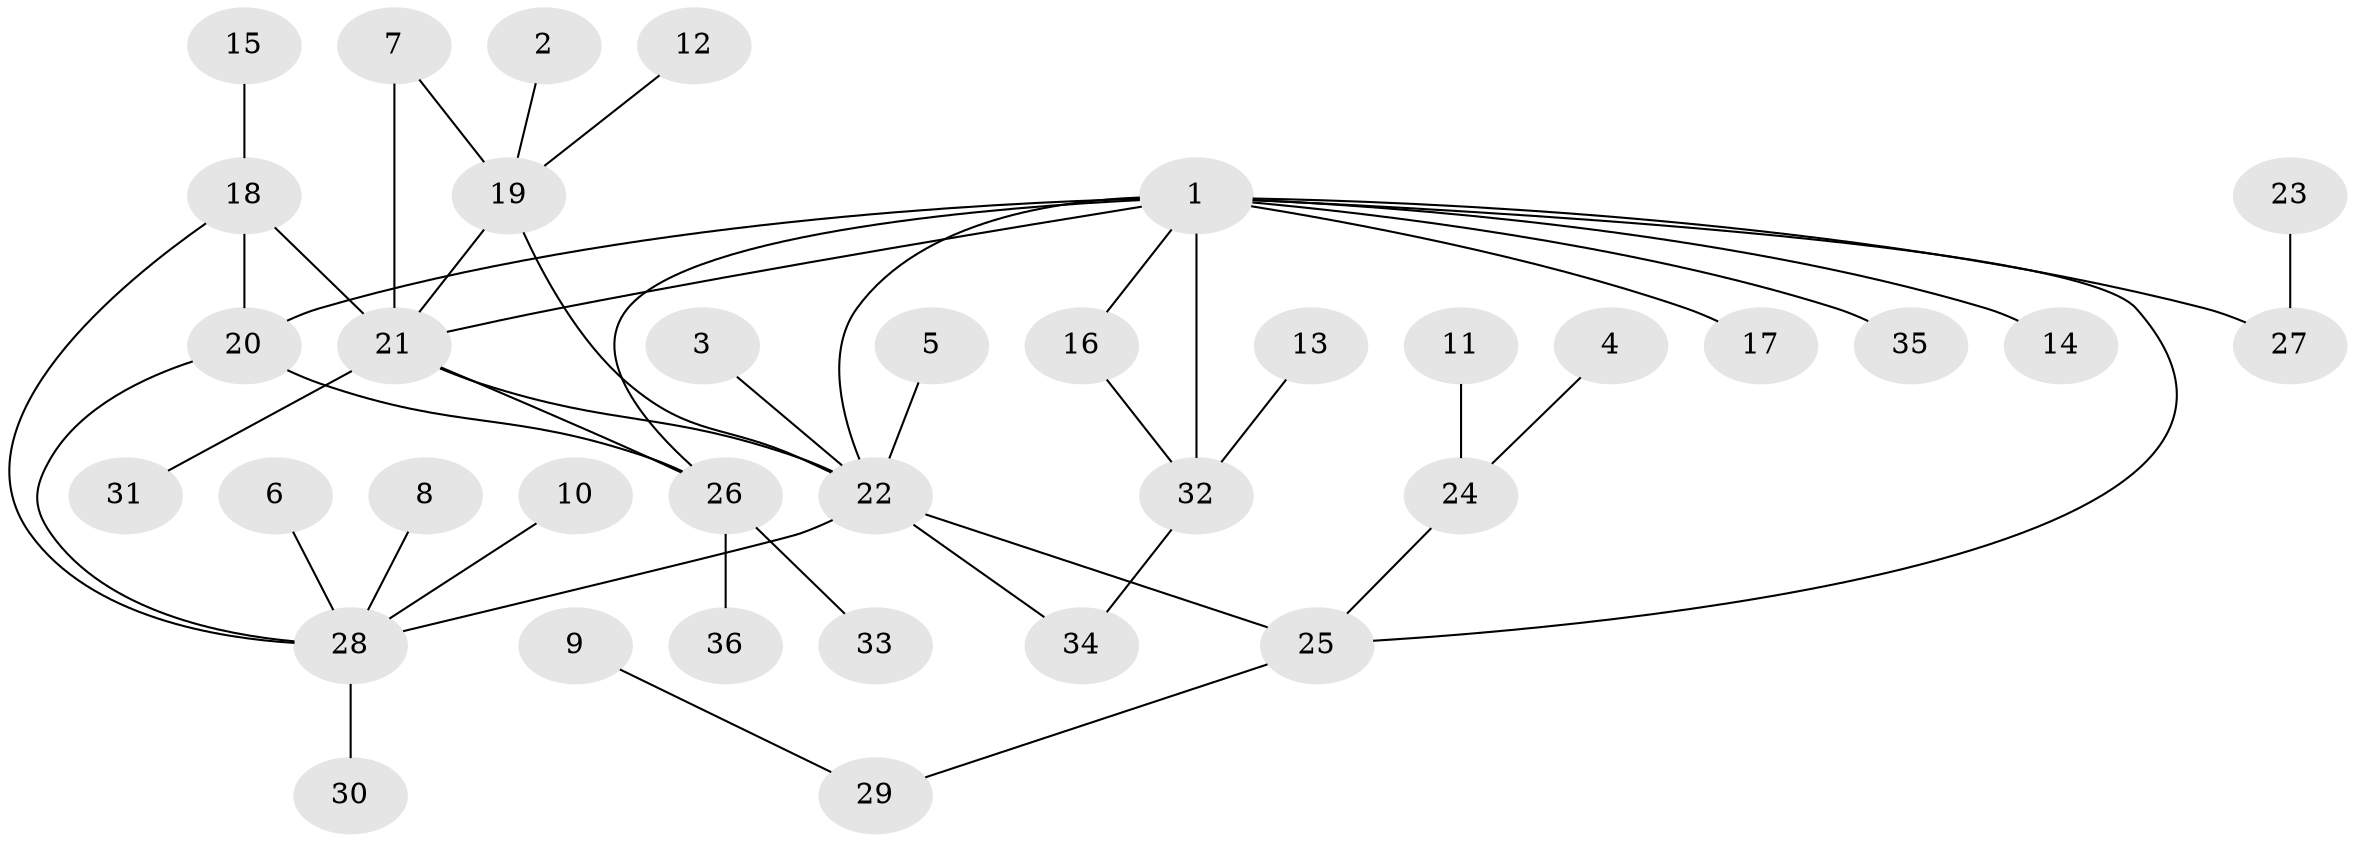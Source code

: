 // original degree distribution, {3: 0.1388888888888889, 8: 0.013888888888888888, 7: 0.027777777777777776, 4: 0.041666666666666664, 6: 0.041666666666666664, 9: 0.027777777777777776, 10: 0.013888888888888888, 5: 0.027777777777777776, 2: 0.1111111111111111, 1: 0.5555555555555556}
// Generated by graph-tools (version 1.1) at 2025/26/03/09/25 03:26:44]
// undirected, 36 vertices, 46 edges
graph export_dot {
graph [start="1"]
  node [color=gray90,style=filled];
  1;
  2;
  3;
  4;
  5;
  6;
  7;
  8;
  9;
  10;
  11;
  12;
  13;
  14;
  15;
  16;
  17;
  18;
  19;
  20;
  21;
  22;
  23;
  24;
  25;
  26;
  27;
  28;
  29;
  30;
  31;
  32;
  33;
  34;
  35;
  36;
  1 -- 14 [weight=1.0];
  1 -- 16 [weight=1.0];
  1 -- 17 [weight=1.0];
  1 -- 20 [weight=2.0];
  1 -- 21 [weight=1.0];
  1 -- 22 [weight=1.0];
  1 -- 25 [weight=2.0];
  1 -- 26 [weight=2.0];
  1 -- 27 [weight=2.0];
  1 -- 32 [weight=2.0];
  1 -- 35 [weight=1.0];
  2 -- 19 [weight=1.0];
  3 -- 22 [weight=1.0];
  4 -- 24 [weight=1.0];
  5 -- 22 [weight=1.0];
  6 -- 28 [weight=1.0];
  7 -- 19 [weight=1.0];
  7 -- 21 [weight=1.0];
  8 -- 28 [weight=1.0];
  9 -- 29 [weight=1.0];
  10 -- 28 [weight=1.0];
  11 -- 24 [weight=1.0];
  12 -- 19 [weight=1.0];
  13 -- 32 [weight=1.0];
  15 -- 18 [weight=1.0];
  16 -- 32 [weight=1.0];
  18 -- 20 [weight=1.0];
  18 -- 21 [weight=1.0];
  18 -- 28 [weight=1.0];
  19 -- 21 [weight=1.0];
  19 -- 22 [weight=1.0];
  20 -- 26 [weight=1.0];
  20 -- 28 [weight=1.0];
  21 -- 22 [weight=1.0];
  21 -- 26 [weight=1.0];
  21 -- 31 [weight=1.0];
  22 -- 25 [weight=2.0];
  22 -- 28 [weight=1.0];
  22 -- 34 [weight=1.0];
  23 -- 27 [weight=1.0];
  24 -- 25 [weight=1.0];
  25 -- 29 [weight=1.0];
  26 -- 33 [weight=1.0];
  26 -- 36 [weight=1.0];
  28 -- 30 [weight=1.0];
  32 -- 34 [weight=1.0];
}
